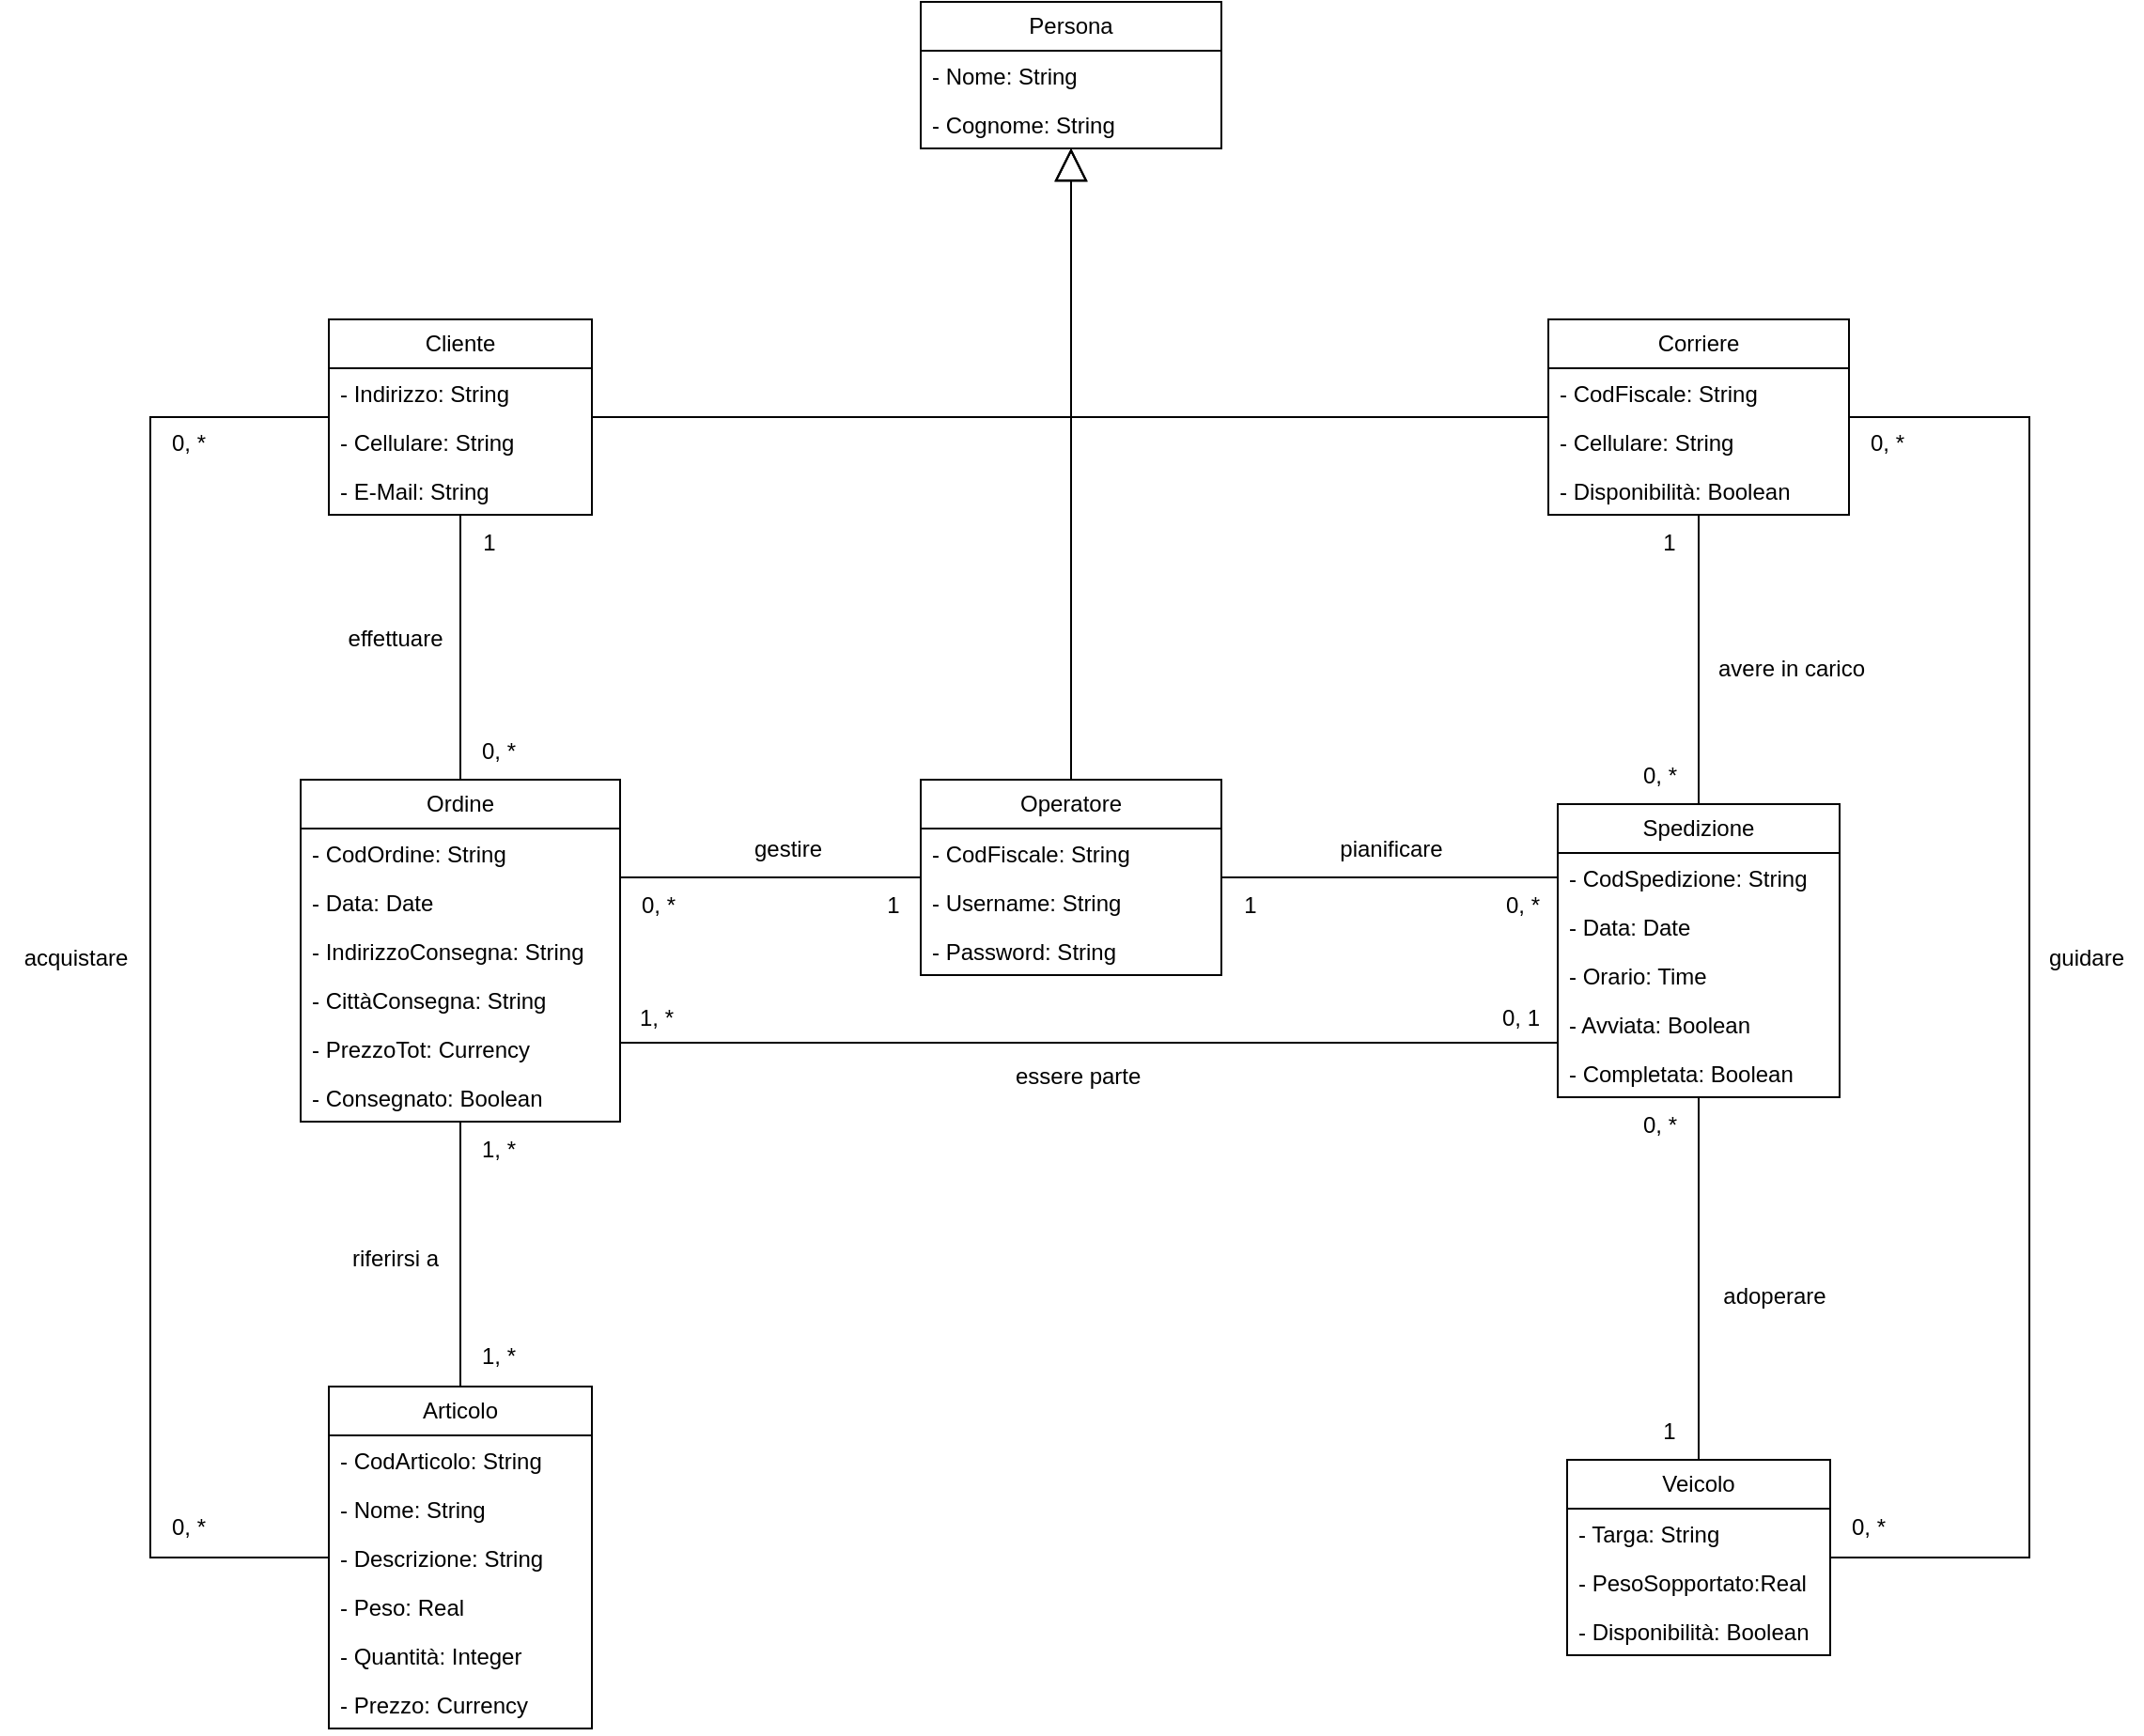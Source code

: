<mxfile version="22.0.0" type="device">
  <diagram name="Pagina-1" id="9P4cAscm1A-uysy9MTHn">
    <mxGraphModel dx="1036" dy="614" grid="1" gridSize="10" guides="1" tooltips="1" connect="1" arrows="1" fold="1" page="1" pageScale="1" pageWidth="1150" pageHeight="1050" math="0" shadow="0">
      <root>
        <mxCell id="0" />
        <mxCell id="1" parent="0" />
        <mxCell id="HBbUbgwsox-Na3eYNUcg-3" style="edgeStyle=orthogonalEdgeStyle;rounded=0;orthogonalLoop=1;jettySize=auto;html=1;endArrow=none;endFill=0;" parent="1" source="hZBmOQaK1ztnor3dSrFu-1" target="hZBmOQaK1ztnor3dSrFu-18" edge="1">
          <mxGeometry relative="1" as="geometry" />
        </mxCell>
        <mxCell id="jV9JVb-m-bL5GBXhLr0X-1" style="edgeStyle=orthogonalEdgeStyle;rounded=0;orthogonalLoop=1;jettySize=auto;html=1;endArrow=none;endFill=0;" parent="1" source="hZBmOQaK1ztnor3dSrFu-1" target="hZBmOQaK1ztnor3dSrFu-8" edge="1">
          <mxGeometry relative="1" as="geometry">
            <Array as="points">
              <mxPoint x="80" y="894.0" />
              <mxPoint x="80" y="287" />
            </Array>
          </mxGeometry>
        </mxCell>
        <mxCell id="hZBmOQaK1ztnor3dSrFu-1" value="Articolo" style="swimlane;fontStyle=0;childLayout=stackLayout;horizontal=1;startSize=26;fillColor=none;horizontalStack=0;resizeParent=1;resizeParentMax=0;resizeLast=0;collapsible=1;marginBottom=0;whiteSpace=wrap;html=1;" parent="1" vertex="1">
          <mxGeometry x="175" y="803" width="140" height="182" as="geometry" />
        </mxCell>
        <mxCell id="hZBmOQaK1ztnor3dSrFu-37" value="- CodArticolo: String" style="text;strokeColor=none;fillColor=none;align=left;verticalAlign=top;spacingLeft=4;spacingRight=4;overflow=hidden;rotatable=0;points=[[0,0.5],[1,0.5]];portConstraint=eastwest;whiteSpace=wrap;html=1;" parent="hZBmOQaK1ztnor3dSrFu-1" vertex="1">
          <mxGeometry y="26" width="140" height="26" as="geometry" />
        </mxCell>
        <mxCell id="hZBmOQaK1ztnor3dSrFu-2" value="- Nome: String" style="text;strokeColor=none;fillColor=none;align=left;verticalAlign=top;spacingLeft=4;spacingRight=4;overflow=hidden;rotatable=0;points=[[0,0.5],[1,0.5]];portConstraint=eastwest;whiteSpace=wrap;html=1;" parent="hZBmOQaK1ztnor3dSrFu-1" vertex="1">
          <mxGeometry y="52" width="140" height="26" as="geometry" />
        </mxCell>
        <mxCell id="hZBmOQaK1ztnor3dSrFu-3" value="- Descrizione: String" style="text;strokeColor=none;fillColor=none;align=left;verticalAlign=top;spacingLeft=4;spacingRight=4;overflow=hidden;rotatable=0;points=[[0,0.5],[1,0.5]];portConstraint=eastwest;whiteSpace=wrap;html=1;" parent="hZBmOQaK1ztnor3dSrFu-1" vertex="1">
          <mxGeometry y="78" width="140" height="26" as="geometry" />
        </mxCell>
        <mxCell id="hZBmOQaK1ztnor3dSrFu-4" value="- Peso: Real" style="text;strokeColor=none;fillColor=none;align=left;verticalAlign=top;spacingLeft=4;spacingRight=4;overflow=hidden;rotatable=0;points=[[0,0.5],[1,0.5]];portConstraint=eastwest;whiteSpace=wrap;html=1;" parent="hZBmOQaK1ztnor3dSrFu-1" vertex="1">
          <mxGeometry y="104" width="140" height="26" as="geometry" />
        </mxCell>
        <mxCell id="hZBmOQaK1ztnor3dSrFu-5" value="- Quantità: Integer" style="text;strokeColor=none;fillColor=none;align=left;verticalAlign=top;spacingLeft=4;spacingRight=4;overflow=hidden;rotatable=0;points=[[0,0.5],[1,0.5]];portConstraint=eastwest;whiteSpace=wrap;html=1;" parent="hZBmOQaK1ztnor3dSrFu-1" vertex="1">
          <mxGeometry y="130" width="140" height="26" as="geometry" />
        </mxCell>
        <mxCell id="hZBmOQaK1ztnor3dSrFu-6" value="- Prezzo: Currency" style="text;strokeColor=none;fillColor=none;align=left;verticalAlign=top;spacingLeft=4;spacingRight=4;overflow=hidden;rotatable=0;points=[[0,0.5],[1,0.5]];portConstraint=eastwest;whiteSpace=wrap;html=1;" parent="hZBmOQaK1ztnor3dSrFu-1" vertex="1">
          <mxGeometry y="156" width="140" height="26" as="geometry" />
        </mxCell>
        <mxCell id="HBbUbgwsox-Na3eYNUcg-11" style="edgeStyle=orthogonalEdgeStyle;rounded=0;orthogonalLoop=1;jettySize=auto;html=1;endArrow=none;endFill=0;" parent="1" source="hZBmOQaK1ztnor3dSrFu-8" target="hZBmOQaK1ztnor3dSrFu-18" edge="1">
          <mxGeometry relative="1" as="geometry" />
        </mxCell>
        <mxCell id="tutNHc-DbfJTwrOpacGf-66" style="edgeStyle=orthogonalEdgeStyle;rounded=0;orthogonalLoop=1;jettySize=auto;html=1;endSize=15;endArrow=block;endFill=0;" parent="1" source="hZBmOQaK1ztnor3dSrFu-8" target="tutNHc-DbfJTwrOpacGf-1" edge="1">
          <mxGeometry relative="1" as="geometry" />
        </mxCell>
        <mxCell id="hZBmOQaK1ztnor3dSrFu-8" value="Cliente" style="swimlane;fontStyle=0;childLayout=stackLayout;horizontal=1;startSize=26;fillColor=none;horizontalStack=0;resizeParent=1;resizeParentMax=0;resizeLast=0;collapsible=1;marginBottom=0;whiteSpace=wrap;html=1;" parent="1" vertex="1">
          <mxGeometry x="175" y="235" width="140" height="104" as="geometry">
            <mxRectangle x="450" y="130" width="80" height="30" as="alternateBounds" />
          </mxGeometry>
        </mxCell>
        <mxCell id="hZBmOQaK1ztnor3dSrFu-10" value="- Indirizzo: String" style="text;strokeColor=none;fillColor=none;align=left;verticalAlign=top;spacingLeft=4;spacingRight=4;overflow=hidden;rotatable=0;points=[[0,0.5],[1,0.5]];portConstraint=eastwest;whiteSpace=wrap;html=1;" parent="hZBmOQaK1ztnor3dSrFu-8" vertex="1">
          <mxGeometry y="26" width="140" height="26" as="geometry" />
        </mxCell>
        <mxCell id="hZBmOQaK1ztnor3dSrFu-16" value="- Cellulare: String" style="text;strokeColor=none;fillColor=none;align=left;verticalAlign=top;spacingLeft=4;spacingRight=4;overflow=hidden;rotatable=0;points=[[0,0.5],[1,0.5]];portConstraint=eastwest;whiteSpace=wrap;html=1;" parent="hZBmOQaK1ztnor3dSrFu-8" vertex="1">
          <mxGeometry y="52" width="140" height="26" as="geometry" />
        </mxCell>
        <mxCell id="hZBmOQaK1ztnor3dSrFu-15" value="- E-Mail: String" style="text;strokeColor=none;fillColor=none;align=left;verticalAlign=top;spacingLeft=4;spacingRight=4;overflow=hidden;rotatable=0;points=[[0,0.5],[1,0.5]];portConstraint=eastwest;whiteSpace=wrap;html=1;" parent="hZBmOQaK1ztnor3dSrFu-8" vertex="1">
          <mxGeometry y="78" width="140" height="26" as="geometry" />
        </mxCell>
        <mxCell id="RzNLFguhtZVRwdQ_K2jR-3" style="edgeStyle=orthogonalEdgeStyle;rounded=0;orthogonalLoop=1;jettySize=auto;html=1;endArrow=none;endFill=0;" parent="1" source="hZBmOQaK1ztnor3dSrFu-18" target="HBbUbgwsox-Na3eYNUcg-39" edge="1">
          <mxGeometry relative="1" as="geometry">
            <Array as="points">
              <mxPoint x="580" y="620" />
              <mxPoint x="580" y="620" />
            </Array>
          </mxGeometry>
        </mxCell>
        <mxCell id="hZBmOQaK1ztnor3dSrFu-18" value="Ordine" style="swimlane;fontStyle=0;childLayout=stackLayout;horizontal=1;startSize=26;fillColor=none;horizontalStack=0;resizeParent=1;resizeParentMax=0;resizeLast=0;collapsible=1;marginBottom=0;whiteSpace=wrap;html=1;" parent="1" vertex="1">
          <mxGeometry x="160" y="480" width="170" height="182" as="geometry" />
        </mxCell>
        <mxCell id="hZBmOQaK1ztnor3dSrFu-19" value="- CodOrdine: String" style="text;strokeColor=none;fillColor=none;align=left;verticalAlign=top;spacingLeft=4;spacingRight=4;overflow=hidden;rotatable=0;points=[[0,0.5],[1,0.5]];portConstraint=eastwest;whiteSpace=wrap;html=1;" parent="hZBmOQaK1ztnor3dSrFu-18" vertex="1">
          <mxGeometry y="26" width="170" height="26" as="geometry" />
        </mxCell>
        <mxCell id="hZBmOQaK1ztnor3dSrFu-20" value="- Data: Date" style="text;strokeColor=none;fillColor=none;align=left;verticalAlign=top;spacingLeft=4;spacingRight=4;overflow=hidden;rotatable=0;points=[[0,0.5],[1,0.5]];portConstraint=eastwest;whiteSpace=wrap;html=1;" parent="hZBmOQaK1ztnor3dSrFu-18" vertex="1">
          <mxGeometry y="52" width="170" height="26" as="geometry" />
        </mxCell>
        <mxCell id="hZBmOQaK1ztnor3dSrFu-80" value="- IndirizzoConsegna: String" style="text;strokeColor=none;fillColor=none;align=left;verticalAlign=top;spacingLeft=4;spacingRight=4;overflow=hidden;rotatable=0;points=[[0,0.5],[1,0.5]];portConstraint=eastwest;whiteSpace=wrap;html=1;" parent="hZBmOQaK1ztnor3dSrFu-18" vertex="1">
          <mxGeometry y="78" width="170" height="26" as="geometry" />
        </mxCell>
        <mxCell id="iAaHXfQPuSlmllXen0Bk-5" value="- CittàConsegna: String" style="text;strokeColor=none;fillColor=none;align=left;verticalAlign=top;spacingLeft=4;spacingRight=4;overflow=hidden;rotatable=0;points=[[0,0.5],[1,0.5]];portConstraint=eastwest;whiteSpace=wrap;html=1;" parent="hZBmOQaK1ztnor3dSrFu-18" vertex="1">
          <mxGeometry y="104" width="170" height="26" as="geometry" />
        </mxCell>
        <mxCell id="hZBmOQaK1ztnor3dSrFu-22" value="- PrezzoTot: Currency" style="text;strokeColor=none;fillColor=none;align=left;verticalAlign=top;spacingLeft=4;spacingRight=4;overflow=hidden;rotatable=0;points=[[0,0.5],[1,0.5]];portConstraint=eastwest;whiteSpace=wrap;html=1;" parent="hZBmOQaK1ztnor3dSrFu-18" vertex="1">
          <mxGeometry y="130" width="170" height="26" as="geometry" />
        </mxCell>
        <mxCell id="c-lQrfHIwiI0aeDl9OBq-1" value="- Consegnato: Boolean" style="text;strokeColor=none;fillColor=none;align=left;verticalAlign=top;spacingLeft=4;spacingRight=4;overflow=hidden;rotatable=0;points=[[0,0.5],[1,0.5]];portConstraint=eastwest;whiteSpace=wrap;html=1;" parent="hZBmOQaK1ztnor3dSrFu-18" vertex="1">
          <mxGeometry y="156" width="170" height="26" as="geometry" />
        </mxCell>
        <mxCell id="tutNHc-DbfJTwrOpacGf-83" style="edgeStyle=orthogonalEdgeStyle;rounded=0;orthogonalLoop=1;jettySize=auto;html=1;endArrow=none;endFill=0;" parent="1" source="hZBmOQaK1ztnor3dSrFu-38" target="HBbUbgwsox-Na3eYNUcg-39" edge="1">
          <mxGeometry relative="1" as="geometry" />
        </mxCell>
        <mxCell id="hZBmOQaK1ztnor3dSrFu-38" value="Veicolo" style="swimlane;fontStyle=0;childLayout=stackLayout;horizontal=1;startSize=26;fillColor=none;horizontalStack=0;resizeParent=1;resizeParentMax=0;resizeLast=0;collapsible=1;marginBottom=0;whiteSpace=wrap;html=1;" parent="1" vertex="1">
          <mxGeometry x="834" y="842" width="140" height="104" as="geometry" />
        </mxCell>
        <mxCell id="hZBmOQaK1ztnor3dSrFu-39" value="- Targa: String" style="text;strokeColor=none;fillColor=none;align=left;verticalAlign=top;spacingLeft=4;spacingRight=4;overflow=hidden;rotatable=0;points=[[0,0.5],[1,0.5]];portConstraint=eastwest;whiteSpace=wrap;html=1;" parent="hZBmOQaK1ztnor3dSrFu-38" vertex="1">
          <mxGeometry y="26" width="140" height="26" as="geometry" />
        </mxCell>
        <mxCell id="hZBmOQaK1ztnor3dSrFu-40" value="- PesoSopportato:Real" style="text;strokeColor=none;fillColor=none;align=left;verticalAlign=top;spacingLeft=4;spacingRight=4;overflow=hidden;rotatable=0;points=[[0,0.5],[1,0.5]];portConstraint=eastwest;whiteSpace=wrap;html=1;" parent="hZBmOQaK1ztnor3dSrFu-38" vertex="1">
          <mxGeometry y="52" width="140" height="26" as="geometry" />
        </mxCell>
        <mxCell id="hZBmOQaK1ztnor3dSrFu-42" value="- Disponibilità: Boolean" style="text;strokeColor=none;fillColor=none;align=left;verticalAlign=top;spacingLeft=4;spacingRight=4;overflow=hidden;rotatable=0;points=[[0,0.5],[1,0.5]];portConstraint=eastwest;whiteSpace=wrap;html=1;" parent="hZBmOQaK1ztnor3dSrFu-38" vertex="1">
          <mxGeometry y="78" width="140" height="26" as="geometry" />
        </mxCell>
        <mxCell id="hZBmOQaK1ztnor3dSrFu-45" value="effettuare" style="text;html=1;align=center;verticalAlign=middle;resizable=0;points=[];autosize=1;strokeColor=none;fillColor=none;" parent="1" vertex="1">
          <mxGeometry x="175" y="390" width="70" height="30" as="geometry" />
        </mxCell>
        <mxCell id="hZBmOQaK1ztnor3dSrFu-46" value="0, *" style="text;html=1;align=center;verticalAlign=middle;resizable=0;points=[];autosize=1;strokeColor=none;fillColor=none;" parent="1" vertex="1">
          <mxGeometry x="245" y="450" width="40" height="30" as="geometry" />
        </mxCell>
        <mxCell id="hZBmOQaK1ztnor3dSrFu-47" value="1" style="text;html=1;align=center;verticalAlign=middle;resizable=0;points=[];autosize=1;strokeColor=none;fillColor=none;" parent="1" vertex="1">
          <mxGeometry x="245" y="339" width="30" height="30" as="geometry" />
        </mxCell>
        <mxCell id="hZBmOQaK1ztnor3dSrFu-49" value="riferirsi a" style="text;html=1;align=center;verticalAlign=middle;resizable=0;points=[];autosize=1;strokeColor=none;fillColor=none;" parent="1" vertex="1">
          <mxGeometry x="175" y="720" width="70" height="30" as="geometry" />
        </mxCell>
        <mxCell id="hZBmOQaK1ztnor3dSrFu-50" value="1, *" style="text;html=1;align=center;verticalAlign=middle;resizable=0;points=[];autosize=1;strokeColor=none;fillColor=none;" parent="1" vertex="1">
          <mxGeometry x="245" y="772" width="40" height="30" as="geometry" />
        </mxCell>
        <mxCell id="hZBmOQaK1ztnor3dSrFu-51" value="1, *" style="text;html=1;align=center;verticalAlign=middle;resizable=0;points=[];autosize=1;strokeColor=none;fillColor=none;" parent="1" vertex="1">
          <mxGeometry x="245" y="662" width="40" height="30" as="geometry" />
        </mxCell>
        <mxCell id="hZBmOQaK1ztnor3dSrFu-65" value="avere in carico" style="text;html=1;align=center;verticalAlign=middle;resizable=0;points=[];autosize=1;strokeColor=none;fillColor=none;" parent="1" vertex="1">
          <mxGeometry x="903" y="406" width="100" height="30" as="geometry" />
        </mxCell>
        <mxCell id="hZBmOQaK1ztnor3dSrFu-66" value="0, *" style="text;html=1;align=center;verticalAlign=middle;resizable=0;points=[];autosize=1;strokeColor=none;fillColor=none;" parent="1" vertex="1">
          <mxGeometry x="863" y="463" width="40" height="30" as="geometry" />
        </mxCell>
        <mxCell id="hZBmOQaK1ztnor3dSrFu-67" value="1" style="text;html=1;align=center;verticalAlign=middle;resizable=0;points=[];autosize=1;strokeColor=none;fillColor=none;" parent="1" vertex="1">
          <mxGeometry x="873" y="339" width="30" height="30" as="geometry" />
        </mxCell>
        <mxCell id="HBbUbgwsox-Na3eYNUcg-39" value="Spedizione" style="swimlane;fontStyle=0;childLayout=stackLayout;horizontal=1;startSize=26;fillColor=none;horizontalStack=0;resizeParent=1;resizeParentMax=0;resizeLast=0;collapsible=1;marginBottom=0;whiteSpace=wrap;html=1;" parent="1" vertex="1">
          <mxGeometry x="829" y="493" width="150" height="156" as="geometry" />
        </mxCell>
        <mxCell id="HBbUbgwsox-Na3eYNUcg-40" value="- CodSpedizione: String" style="text;strokeColor=none;fillColor=none;align=left;verticalAlign=top;spacingLeft=4;spacingRight=4;overflow=hidden;rotatable=0;points=[[0,0.5],[1,0.5]];portConstraint=eastwest;whiteSpace=wrap;html=1;" parent="HBbUbgwsox-Na3eYNUcg-39" vertex="1">
          <mxGeometry y="26" width="150" height="26" as="geometry" />
        </mxCell>
        <mxCell id="iAaHXfQPuSlmllXen0Bk-6" value="- Data: Date" style="text;strokeColor=none;fillColor=none;align=left;verticalAlign=top;spacingLeft=4;spacingRight=4;overflow=hidden;rotatable=0;points=[[0,0.5],[1,0.5]];portConstraint=eastwest;whiteSpace=wrap;html=1;" parent="HBbUbgwsox-Na3eYNUcg-39" vertex="1">
          <mxGeometry y="52" width="150" height="26" as="geometry" />
        </mxCell>
        <mxCell id="HBbUbgwsox-Na3eYNUcg-42" value="- Orario: Time" style="text;strokeColor=none;fillColor=none;align=left;verticalAlign=top;spacingLeft=4;spacingRight=4;overflow=hidden;rotatable=0;points=[[0,0.5],[1,0.5]];portConstraint=eastwest;whiteSpace=wrap;html=1;" parent="HBbUbgwsox-Na3eYNUcg-39" vertex="1">
          <mxGeometry y="78" width="150" height="26" as="geometry" />
        </mxCell>
        <mxCell id="t6TBwVeWeV6Ocu0dcXyy-1" value="- Avviata: Boolean" style="text;strokeColor=none;fillColor=none;align=left;verticalAlign=top;spacingLeft=4;spacingRight=4;overflow=hidden;rotatable=0;points=[[0,0.5],[1,0.5]];portConstraint=eastwest;whiteSpace=wrap;html=1;" vertex="1" parent="HBbUbgwsox-Na3eYNUcg-39">
          <mxGeometry y="104" width="150" height="26" as="geometry" />
        </mxCell>
        <mxCell id="HBbUbgwsox-Na3eYNUcg-43" value="- Completata: Boolean" style="text;strokeColor=none;fillColor=none;align=left;verticalAlign=top;spacingLeft=4;spacingRight=4;overflow=hidden;rotatable=0;points=[[0,0.5],[1,0.5]];portConstraint=eastwest;whiteSpace=wrap;html=1;" parent="HBbUbgwsox-Na3eYNUcg-39" vertex="1">
          <mxGeometry y="130" width="150" height="26" as="geometry" />
        </mxCell>
        <mxCell id="tutNHc-DbfJTwrOpacGf-1" value="Persona" style="swimlane;fontStyle=0;childLayout=stackLayout;horizontal=1;startSize=26;fillColor=none;horizontalStack=0;resizeParent=1;resizeParentMax=0;resizeLast=0;collapsible=1;marginBottom=0;whiteSpace=wrap;html=1;" parent="1" vertex="1">
          <mxGeometry x="490" y="66" width="160" height="78" as="geometry" />
        </mxCell>
        <mxCell id="tutNHc-DbfJTwrOpacGf-2" value="- Nome: String&lt;span style=&quot;white-space: pre;&quot;&gt;&#x9;&lt;/span&gt;" style="text;strokeColor=none;fillColor=none;align=left;verticalAlign=top;spacingLeft=4;spacingRight=4;overflow=hidden;rotatable=0;points=[[0,0.5],[1,0.5]];portConstraint=eastwest;whiteSpace=wrap;html=1;" parent="tutNHc-DbfJTwrOpacGf-1" vertex="1">
          <mxGeometry y="26" width="160" height="26" as="geometry" />
        </mxCell>
        <mxCell id="tutNHc-DbfJTwrOpacGf-3" value="- Cognome: String" style="text;strokeColor=none;fillColor=none;align=left;verticalAlign=top;spacingLeft=4;spacingRight=4;overflow=hidden;rotatable=0;points=[[0,0.5],[1,0.5]];portConstraint=eastwest;whiteSpace=wrap;html=1;" parent="tutNHc-DbfJTwrOpacGf-1" vertex="1">
          <mxGeometry y="52" width="160" height="26" as="geometry" />
        </mxCell>
        <mxCell id="tutNHc-DbfJTwrOpacGf-67" style="edgeStyle=orthogonalEdgeStyle;rounded=0;orthogonalLoop=1;jettySize=auto;html=1;endArrow=block;endFill=0;endSize=15;" parent="1" source="tutNHc-DbfJTwrOpacGf-6" target="tutNHc-DbfJTwrOpacGf-1" edge="1">
          <mxGeometry relative="1" as="geometry" />
        </mxCell>
        <mxCell id="tutNHc-DbfJTwrOpacGf-69" style="edgeStyle=orthogonalEdgeStyle;rounded=0;orthogonalLoop=1;jettySize=auto;html=1;endArrow=none;endFill=0;" parent="1" source="tutNHc-DbfJTwrOpacGf-6" edge="1">
          <mxGeometry relative="1" as="geometry">
            <mxPoint x="330.0" y="532" as="targetPoint" />
          </mxGeometry>
        </mxCell>
        <mxCell id="tutNHc-DbfJTwrOpacGf-78" style="edgeStyle=orthogonalEdgeStyle;rounded=0;orthogonalLoop=1;jettySize=auto;html=1;endArrow=none;endFill=0;" parent="1" source="tutNHc-DbfJTwrOpacGf-6" edge="1">
          <mxGeometry relative="1" as="geometry">
            <mxPoint x="829" y="532" as="targetPoint" />
          </mxGeometry>
        </mxCell>
        <mxCell id="tutNHc-DbfJTwrOpacGf-6" value="Operatore" style="swimlane;fontStyle=0;childLayout=stackLayout;horizontal=1;startSize=26;fillColor=none;horizontalStack=0;resizeParent=1;resizeParentMax=0;resizeLast=0;collapsible=1;marginBottom=0;whiteSpace=wrap;html=1;" parent="1" vertex="1">
          <mxGeometry x="490" y="480" width="160" height="104" as="geometry" />
        </mxCell>
        <mxCell id="tutNHc-DbfJTwrOpacGf-7" value="- CodFiscale: String" style="text;strokeColor=none;fillColor=none;align=left;verticalAlign=top;spacingLeft=4;spacingRight=4;overflow=hidden;rotatable=0;points=[[0,0.5],[1,0.5]];portConstraint=eastwest;whiteSpace=wrap;html=1;" parent="tutNHc-DbfJTwrOpacGf-6" vertex="1">
          <mxGeometry y="26" width="160" height="26" as="geometry" />
        </mxCell>
        <mxCell id="tutNHc-DbfJTwrOpacGf-9" value="- Username: String" style="text;strokeColor=none;fillColor=none;align=left;verticalAlign=top;spacingLeft=4;spacingRight=4;overflow=hidden;rotatable=0;points=[[0,0.5],[1,0.5]];portConstraint=eastwest;whiteSpace=wrap;html=1;" parent="tutNHc-DbfJTwrOpacGf-6" vertex="1">
          <mxGeometry y="52" width="160" height="26" as="geometry" />
        </mxCell>
        <mxCell id="tutNHc-DbfJTwrOpacGf-8" value="- Password: String" style="text;strokeColor=none;fillColor=none;align=left;verticalAlign=top;spacingLeft=4;spacingRight=4;overflow=hidden;rotatable=0;points=[[0,0.5],[1,0.5]];portConstraint=eastwest;whiteSpace=wrap;html=1;" parent="tutNHc-DbfJTwrOpacGf-6" vertex="1">
          <mxGeometry y="78" width="160" height="26" as="geometry" />
        </mxCell>
        <mxCell id="tutNHc-DbfJTwrOpacGf-70" value="gestire" style="text;html=1;align=center;verticalAlign=middle;resizable=0;points=[];autosize=1;strokeColor=none;fillColor=none;" parent="1" vertex="1">
          <mxGeometry x="389" y="502" width="60" height="30" as="geometry" />
        </mxCell>
        <mxCell id="tutNHc-DbfJTwrOpacGf-71" value="1" style="text;html=1;align=center;verticalAlign=middle;resizable=0;points=[];autosize=1;strokeColor=none;fillColor=none;" parent="1" vertex="1">
          <mxGeometry x="460" y="532" width="30" height="30" as="geometry" />
        </mxCell>
        <mxCell id="tutNHc-DbfJTwrOpacGf-72" value="0, *" style="text;html=1;align=center;verticalAlign=middle;resizable=0;points=[];autosize=1;strokeColor=none;fillColor=none;" parent="1" vertex="1">
          <mxGeometry x="330" y="532" width="40" height="30" as="geometry" />
        </mxCell>
        <mxCell id="tutNHc-DbfJTwrOpacGf-76" style="edgeStyle=orthogonalEdgeStyle;rounded=0;orthogonalLoop=1;jettySize=auto;html=1;endSize=15;endArrow=block;endFill=0;" parent="1" source="tutNHc-DbfJTwrOpacGf-73" target="tutNHc-DbfJTwrOpacGf-1" edge="1">
          <mxGeometry relative="1" as="geometry" />
        </mxCell>
        <mxCell id="tutNHc-DbfJTwrOpacGf-82" style="edgeStyle=orthogonalEdgeStyle;rounded=0;orthogonalLoop=1;jettySize=auto;html=1;endArrow=none;endFill=0;" parent="1" source="tutNHc-DbfJTwrOpacGf-73" target="HBbUbgwsox-Na3eYNUcg-39" edge="1">
          <mxGeometry relative="1" as="geometry" />
        </mxCell>
        <mxCell id="tutNHc-DbfJTwrOpacGf-88" style="edgeStyle=orthogonalEdgeStyle;rounded=0;orthogonalLoop=1;jettySize=auto;html=1;endArrow=none;endFill=0;" parent="1" source="tutNHc-DbfJTwrOpacGf-73" target="hZBmOQaK1ztnor3dSrFu-38" edge="1">
          <mxGeometry relative="1" as="geometry">
            <Array as="points">
              <mxPoint x="1080" y="287" />
              <mxPoint x="1080" y="894" />
            </Array>
          </mxGeometry>
        </mxCell>
        <mxCell id="tutNHc-DbfJTwrOpacGf-73" value="Corriere" style="swimlane;fontStyle=0;childLayout=stackLayout;horizontal=1;startSize=26;fillColor=none;horizontalStack=0;resizeParent=1;resizeParentMax=0;resizeLast=0;collapsible=1;marginBottom=0;whiteSpace=wrap;html=1;" parent="1" vertex="1">
          <mxGeometry x="824" y="235" width="160" height="104" as="geometry" />
        </mxCell>
        <mxCell id="tutNHc-DbfJTwrOpacGf-74" value="- CodFiscale: String" style="text;strokeColor=none;fillColor=none;align=left;verticalAlign=top;spacingLeft=4;spacingRight=4;overflow=hidden;rotatable=0;points=[[0,0.5],[1,0.5]];portConstraint=eastwest;whiteSpace=wrap;html=1;" parent="tutNHc-DbfJTwrOpacGf-73" vertex="1">
          <mxGeometry y="26" width="160" height="26" as="geometry" />
        </mxCell>
        <mxCell id="5uU71LzUoc7tGHXwQYdL-1" value="- Cellulare: String" style="text;strokeColor=none;fillColor=none;align=left;verticalAlign=top;spacingLeft=4;spacingRight=4;overflow=hidden;rotatable=0;points=[[0,0.5],[1,0.5]];portConstraint=eastwest;whiteSpace=wrap;html=1;" parent="tutNHc-DbfJTwrOpacGf-73" vertex="1">
          <mxGeometry y="52" width="160" height="26" as="geometry" />
        </mxCell>
        <mxCell id="tutNHc-DbfJTwrOpacGf-75" value="- Disponibilità: Boolean" style="text;strokeColor=none;fillColor=none;align=left;verticalAlign=top;spacingLeft=4;spacingRight=4;overflow=hidden;rotatable=0;points=[[0,0.5],[1,0.5]];portConstraint=eastwest;whiteSpace=wrap;html=1;" parent="tutNHc-DbfJTwrOpacGf-73" vertex="1">
          <mxGeometry y="78" width="160" height="26" as="geometry" />
        </mxCell>
        <mxCell id="tutNHc-DbfJTwrOpacGf-79" value="1" style="text;html=1;align=center;verticalAlign=middle;resizable=0;points=[];autosize=1;strokeColor=none;fillColor=none;" parent="1" vertex="1">
          <mxGeometry x="650" y="532" width="30" height="30" as="geometry" />
        </mxCell>
        <mxCell id="tutNHc-DbfJTwrOpacGf-80" value="0, *" style="text;html=1;align=center;verticalAlign=middle;resizable=0;points=[];autosize=1;strokeColor=none;fillColor=none;" parent="1" vertex="1">
          <mxGeometry x="790" y="532" width="40" height="30" as="geometry" />
        </mxCell>
        <mxCell id="tutNHc-DbfJTwrOpacGf-81" value="pianificare" style="text;html=1;align=center;verticalAlign=middle;resizable=0;points=[];autosize=1;strokeColor=none;fillColor=none;" parent="1" vertex="1">
          <mxGeometry x="700" y="502" width="80" height="30" as="geometry" />
        </mxCell>
        <mxCell id="tutNHc-DbfJTwrOpacGf-84" value="adoperare" style="text;html=1;align=center;verticalAlign=middle;resizable=0;points=[];autosize=1;strokeColor=none;fillColor=none;" parent="1" vertex="1">
          <mxGeometry x="904" y="740" width="80" height="30" as="geometry" />
        </mxCell>
        <mxCell id="tutNHc-DbfJTwrOpacGf-85" value="1" style="text;html=1;align=center;verticalAlign=middle;resizable=0;points=[];autosize=1;strokeColor=none;fillColor=none;" parent="1" vertex="1">
          <mxGeometry x="873" y="812" width="30" height="30" as="geometry" />
        </mxCell>
        <mxCell id="tutNHc-DbfJTwrOpacGf-86" value="0, *" style="text;html=1;align=center;verticalAlign=middle;resizable=0;points=[];autosize=1;strokeColor=none;fillColor=none;" parent="1" vertex="1">
          <mxGeometry x="863" y="649" width="40" height="30" as="geometry" />
        </mxCell>
        <mxCell id="tutNHc-DbfJTwrOpacGf-89" value="guidare" style="text;html=1;align=center;verticalAlign=middle;resizable=0;points=[];autosize=1;strokeColor=none;fillColor=none;" parent="1" vertex="1">
          <mxGeometry x="1080" y="560" width="60" height="30" as="geometry" />
        </mxCell>
        <mxCell id="tutNHc-DbfJTwrOpacGf-90" value="0, *" style="text;html=1;align=center;verticalAlign=middle;resizable=0;points=[];autosize=1;strokeColor=none;fillColor=none;" parent="1" vertex="1">
          <mxGeometry x="984" y="286" width="40" height="30" as="geometry" />
        </mxCell>
        <mxCell id="tutNHc-DbfJTwrOpacGf-91" value="0, *" style="text;html=1;align=center;verticalAlign=middle;resizable=0;points=[];autosize=1;strokeColor=none;fillColor=none;" parent="1" vertex="1">
          <mxGeometry x="974" y="863" width="40" height="30" as="geometry" />
        </mxCell>
        <mxCell id="jV9JVb-m-bL5GBXhLr0X-2" value="0, *" style="text;html=1;align=center;verticalAlign=middle;resizable=0;points=[];autosize=1;strokeColor=none;fillColor=none;" parent="1" vertex="1">
          <mxGeometry x="80" y="286" width="40" height="30" as="geometry" />
        </mxCell>
        <mxCell id="jV9JVb-m-bL5GBXhLr0X-3" value="0, *" style="text;html=1;align=center;verticalAlign=middle;resizable=0;points=[];autosize=1;strokeColor=none;fillColor=none;" parent="1" vertex="1">
          <mxGeometry x="80" y="863" width="40" height="30" as="geometry" />
        </mxCell>
        <mxCell id="jV9JVb-m-bL5GBXhLr0X-4" value="acquistare" style="text;html=1;align=center;verticalAlign=middle;resizable=0;points=[];autosize=1;strokeColor=none;fillColor=none;" parent="1" vertex="1">
          <mxGeometry y="560" width="80" height="30" as="geometry" />
        </mxCell>
        <mxCell id="RzNLFguhtZVRwdQ_K2jR-4" value="essere parte&amp;nbsp;" style="text;html=1;align=center;verticalAlign=middle;resizable=0;points=[];autosize=1;strokeColor=none;fillColor=none;" parent="1" vertex="1">
          <mxGeometry x="530" y="623" width="90" height="30" as="geometry" />
        </mxCell>
        <mxCell id="RzNLFguhtZVRwdQ_K2jR-6" value="1, *" style="text;html=1;align=center;verticalAlign=middle;resizable=0;points=[];autosize=1;strokeColor=none;fillColor=none;" parent="1" vertex="1">
          <mxGeometry x="329" y="592" width="40" height="30" as="geometry" />
        </mxCell>
        <mxCell id="RzNLFguhtZVRwdQ_K2jR-8" value="0, 1" style="text;html=1;align=center;verticalAlign=middle;resizable=0;points=[];autosize=1;strokeColor=none;fillColor=none;" parent="1" vertex="1">
          <mxGeometry x="789" y="592" width="40" height="30" as="geometry" />
        </mxCell>
      </root>
    </mxGraphModel>
  </diagram>
</mxfile>

